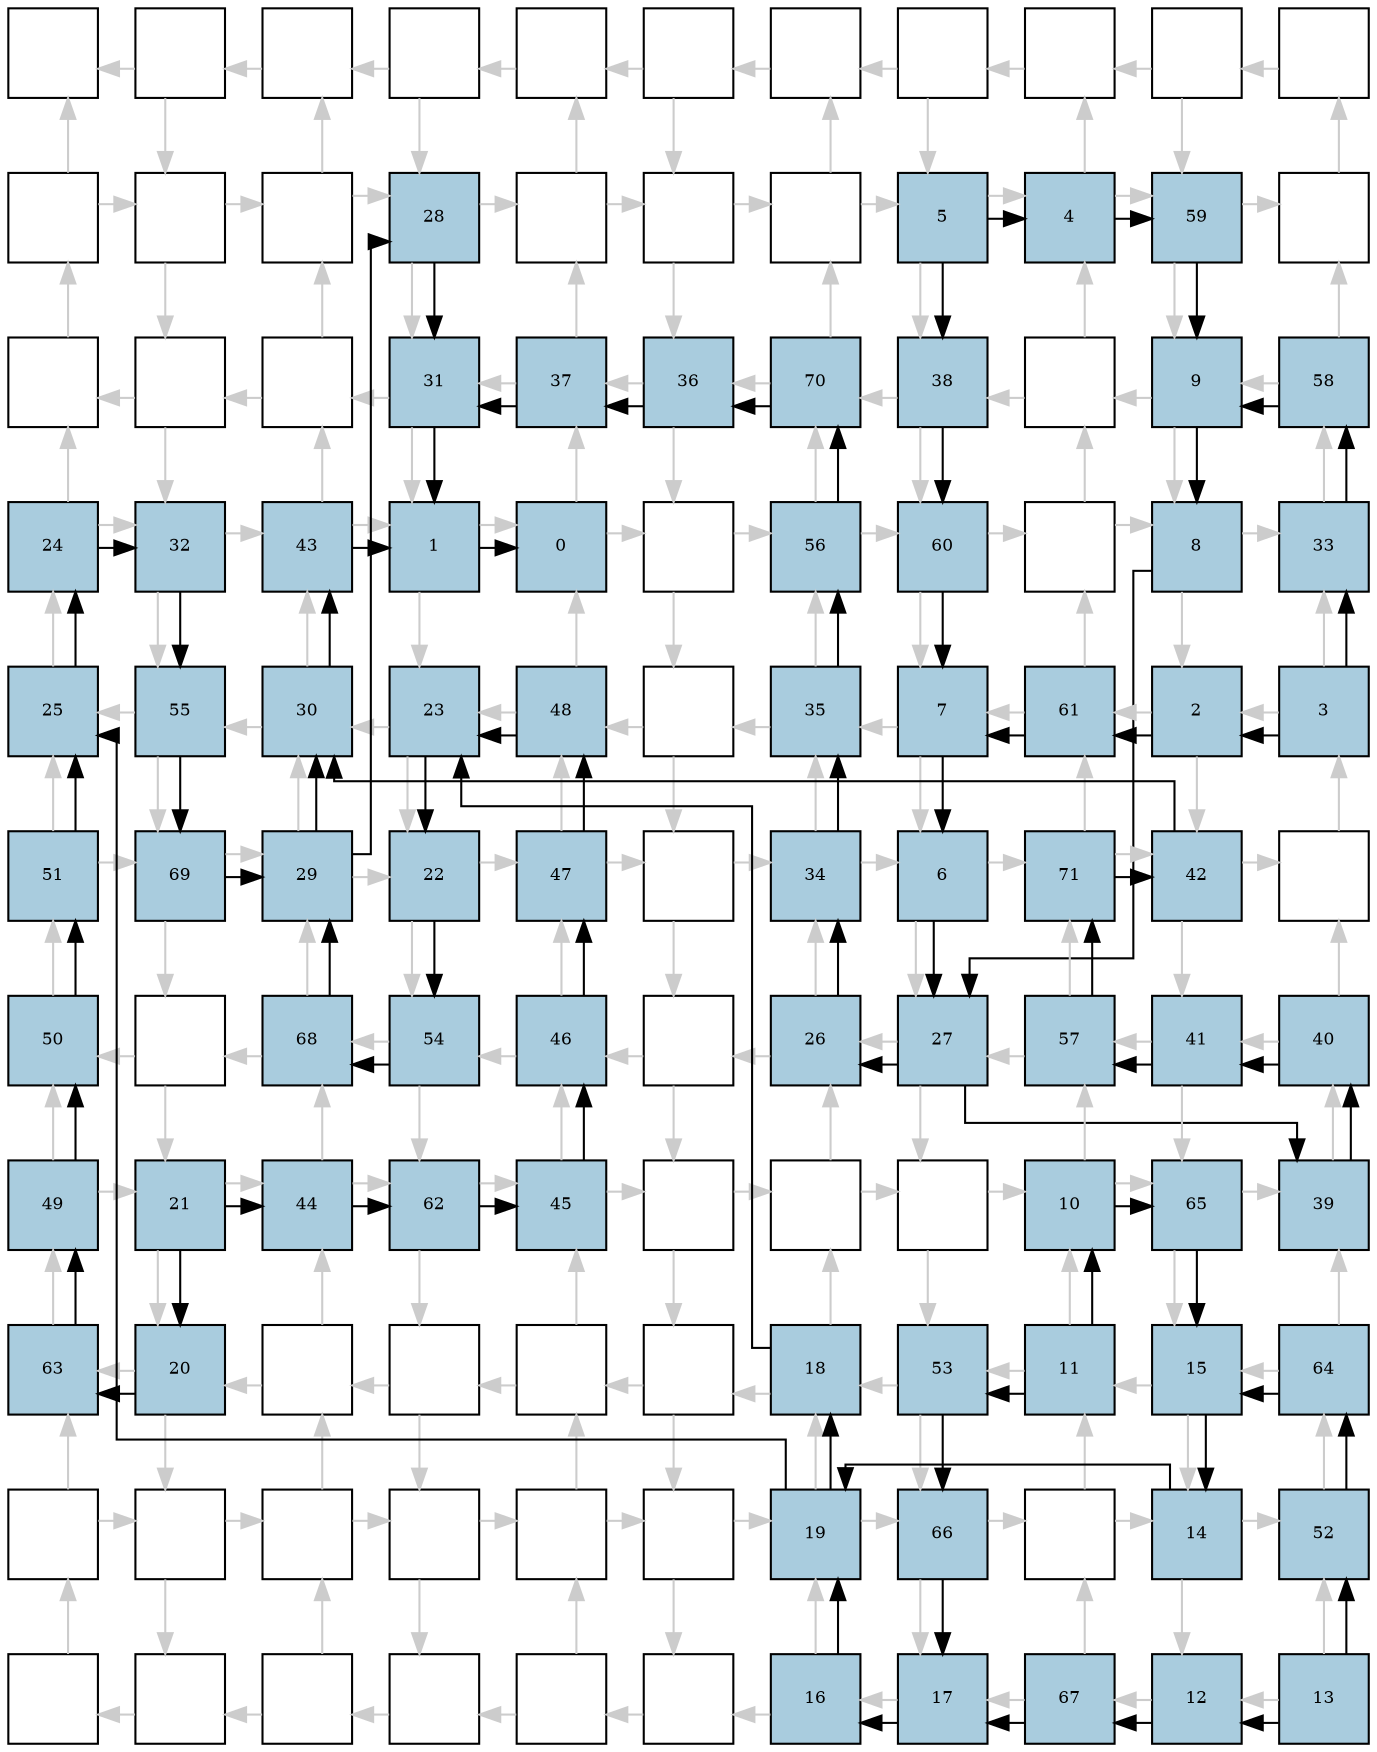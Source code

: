 digraph layout{
rankdir=TB; 

splines=ortho; 

node [style=filled shape=square fixedsize=true width=0.6];
0[label="", fontsize=8, fillcolor="#ffffff"];
1[label="", fontsize=8, fillcolor="#ffffff"];
2[label="", fontsize=8, fillcolor="#ffffff"];
3[label="", fontsize=8, fillcolor="#ffffff"];
4[label="", fontsize=8, fillcolor="#ffffff"];
5[label="", fontsize=8, fillcolor="#ffffff"];
6[label="", fontsize=8, fillcolor="#ffffff"];
7[label="", fontsize=8, fillcolor="#ffffff"];
8[label="", fontsize=8, fillcolor="#ffffff"];
9[label="", fontsize=8, fillcolor="#ffffff"];
10[label="", fontsize=8, fillcolor="#ffffff"];
11[label="", fontsize=8, fillcolor="#ffffff"];
12[label="", fontsize=8, fillcolor="#ffffff"];
13[label="", fontsize=8, fillcolor="#ffffff"];
14[label="28", fontsize=8, fillcolor="#a9ccde"];
15[label="", fontsize=8, fillcolor="#ffffff"];
16[label="", fontsize=8, fillcolor="#ffffff"];
17[label="", fontsize=8, fillcolor="#ffffff"];
18[label="5", fontsize=8, fillcolor="#a9ccde"];
19[label="4", fontsize=8, fillcolor="#a9ccde"];
20[label="59", fontsize=8, fillcolor="#a9ccde"];
21[label="", fontsize=8, fillcolor="#ffffff"];
22[label="", fontsize=8, fillcolor="#ffffff"];
23[label="", fontsize=8, fillcolor="#ffffff"];
24[label="", fontsize=8, fillcolor="#ffffff"];
25[label="31", fontsize=8, fillcolor="#a9ccde"];
26[label="37", fontsize=8, fillcolor="#a9ccde"];
27[label="36", fontsize=8, fillcolor="#a9ccde"];
28[label="70", fontsize=8, fillcolor="#a9ccde"];
29[label="38", fontsize=8, fillcolor="#a9ccde"];
30[label="", fontsize=8, fillcolor="#ffffff"];
31[label="9", fontsize=8, fillcolor="#a9ccde"];
32[label="58", fontsize=8, fillcolor="#a9ccde"];
33[label="24", fontsize=8, fillcolor="#a9ccde"];
34[label="32", fontsize=8, fillcolor="#a9ccde"];
35[label="43", fontsize=8, fillcolor="#a9ccde"];
36[label="1", fontsize=8, fillcolor="#a9ccde"];
37[label="0", fontsize=8, fillcolor="#a9ccde"];
38[label="", fontsize=8, fillcolor="#ffffff"];
39[label="56", fontsize=8, fillcolor="#a9ccde"];
40[label="60", fontsize=8, fillcolor="#a9ccde"];
41[label="", fontsize=8, fillcolor="#ffffff"];
42[label="8", fontsize=8, fillcolor="#a9ccde"];
43[label="33", fontsize=8, fillcolor="#a9ccde"];
44[label="25", fontsize=8, fillcolor="#a9ccde"];
45[label="55", fontsize=8, fillcolor="#a9ccde"];
46[label="30", fontsize=8, fillcolor="#a9ccde"];
47[label="23", fontsize=8, fillcolor="#a9ccde"];
48[label="48", fontsize=8, fillcolor="#a9ccde"];
49[label="", fontsize=8, fillcolor="#ffffff"];
50[label="35", fontsize=8, fillcolor="#a9ccde"];
51[label="7", fontsize=8, fillcolor="#a9ccde"];
52[label="61", fontsize=8, fillcolor="#a9ccde"];
53[label="2", fontsize=8, fillcolor="#a9ccde"];
54[label="3", fontsize=8, fillcolor="#a9ccde"];
55[label="51", fontsize=8, fillcolor="#a9ccde"];
56[label="69", fontsize=8, fillcolor="#a9ccde"];
57[label="29", fontsize=8, fillcolor="#a9ccde"];
58[label="22", fontsize=8, fillcolor="#a9ccde"];
59[label="47", fontsize=8, fillcolor="#a9ccde"];
60[label="", fontsize=8, fillcolor="#ffffff"];
61[label="34", fontsize=8, fillcolor="#a9ccde"];
62[label="6", fontsize=8, fillcolor="#a9ccde"];
63[label="71", fontsize=8, fillcolor="#a9ccde"];
64[label="42", fontsize=8, fillcolor="#a9ccde"];
65[label="", fontsize=8, fillcolor="#ffffff"];
66[label="50", fontsize=8, fillcolor="#a9ccde"];
67[label="", fontsize=8, fillcolor="#ffffff"];
68[label="68", fontsize=8, fillcolor="#a9ccde"];
69[label="54", fontsize=8, fillcolor="#a9ccde"];
70[label="46", fontsize=8, fillcolor="#a9ccde"];
71[label="", fontsize=8, fillcolor="#ffffff"];
72[label="26", fontsize=8, fillcolor="#a9ccde"];
73[label="27", fontsize=8, fillcolor="#a9ccde"];
74[label="57", fontsize=8, fillcolor="#a9ccde"];
75[label="41", fontsize=8, fillcolor="#a9ccde"];
76[label="40", fontsize=8, fillcolor="#a9ccde"];
77[label="49", fontsize=8, fillcolor="#a9ccde"];
78[label="21", fontsize=8, fillcolor="#a9ccde"];
79[label="44", fontsize=8, fillcolor="#a9ccde"];
80[label="62", fontsize=8, fillcolor="#a9ccde"];
81[label="45", fontsize=8, fillcolor="#a9ccde"];
82[label="", fontsize=8, fillcolor="#ffffff"];
83[label="", fontsize=8, fillcolor="#ffffff"];
84[label="", fontsize=8, fillcolor="#ffffff"];
85[label="10", fontsize=8, fillcolor="#a9ccde"];
86[label="65", fontsize=8, fillcolor="#a9ccde"];
87[label="39", fontsize=8, fillcolor="#a9ccde"];
88[label="63", fontsize=8, fillcolor="#a9ccde"];
89[label="20", fontsize=8, fillcolor="#a9ccde"];
90[label="", fontsize=8, fillcolor="#ffffff"];
91[label="", fontsize=8, fillcolor="#ffffff"];
92[label="", fontsize=8, fillcolor="#ffffff"];
93[label="", fontsize=8, fillcolor="#ffffff"];
94[label="18", fontsize=8, fillcolor="#a9ccde"];
95[label="53", fontsize=8, fillcolor="#a9ccde"];
96[label="11", fontsize=8, fillcolor="#a9ccde"];
97[label="15", fontsize=8, fillcolor="#a9ccde"];
98[label="64", fontsize=8, fillcolor="#a9ccde"];
99[label="", fontsize=8, fillcolor="#ffffff"];
100[label="", fontsize=8, fillcolor="#ffffff"];
101[label="", fontsize=8, fillcolor="#ffffff"];
102[label="", fontsize=8, fillcolor="#ffffff"];
103[label="", fontsize=8, fillcolor="#ffffff"];
104[label="", fontsize=8, fillcolor="#ffffff"];
105[label="19", fontsize=8, fillcolor="#a9ccde"];
106[label="66", fontsize=8, fillcolor="#a9ccde"];
107[label="", fontsize=8, fillcolor="#ffffff"];
108[label="14", fontsize=8, fillcolor="#a9ccde"];
109[label="52", fontsize=8, fillcolor="#a9ccde"];
110[label="", fontsize=8, fillcolor="#ffffff"];
111[label="", fontsize=8, fillcolor="#ffffff"];
112[label="", fontsize=8, fillcolor="#ffffff"];
113[label="", fontsize=8, fillcolor="#ffffff"];
114[label="", fontsize=8, fillcolor="#ffffff"];
115[label="", fontsize=8, fillcolor="#ffffff"];
116[label="16", fontsize=8, fillcolor="#a9ccde"];
117[label="17", fontsize=8, fillcolor="#a9ccde"];
118[label="67", fontsize=8, fillcolor="#a9ccde"];
119[label="12", fontsize=8, fillcolor="#a9ccde"];
120[label="13", fontsize=8, fillcolor="#a9ccde"];
edge [constraint=false, style=vis];
1 -> 0 [color="#cccccc"];
1 -> 12 [color="#cccccc"];
2 -> 1 [color="#cccccc"];
3 -> 2 [color="#cccccc"];
3 -> 14 [color="#cccccc"];
4 -> 3 [color="#cccccc"];
5 -> 4 [color="#cccccc"];
5 -> 16 [color="#cccccc"];
6 -> 5 [color="#cccccc"];
7 -> 6 [color="#cccccc"];
7 -> 18 [color="#cccccc"];
8 -> 7 [color="#cccccc"];
9 -> 8 [color="#cccccc"];
9 -> 20 [color="#cccccc"];
10 -> 9 [color="#cccccc"];
11 -> 12 [color="#cccccc"];
11 -> 0 [color="#cccccc"];
12 -> 23 [color="#cccccc"];
12 -> 13 [color="#cccccc"];
13 -> 14 [color="#cccccc"];
13 -> 2 [color="#cccccc"];
14 -> 25 [color="#cccccc"];
14 -> 15 [color="#cccccc"];
15 -> 16 [color="#cccccc"];
15 -> 4 [color="#cccccc"];
16 -> 27 [color="#cccccc"];
16 -> 17 [color="#cccccc"];
17 -> 18 [color="#cccccc"];
17 -> 6 [color="#cccccc"];
18 -> 29 [color="#cccccc"];
18 -> 19 [color="#cccccc"];
19 -> 20 [color="#cccccc"];
19 -> 8 [color="#cccccc"];
20 -> 31 [color="#cccccc"];
20 -> 21 [color="#cccccc"];
21 -> 10 [color="#cccccc"];
22 -> 11 [color="#cccccc"];
23 -> 22 [color="#cccccc"];
23 -> 34 [color="#cccccc"];
24 -> 13 [color="#cccccc"];
24 -> 23 [color="#cccccc"];
25 -> 24 [color="#cccccc"];
25 -> 36 [color="#cccccc"];
26 -> 15 [color="#cccccc"];
26 -> 25 [color="#cccccc"];
27 -> 26 [color="#cccccc"];
27 -> 38 [color="#cccccc"];
28 -> 17 [color="#cccccc"];
28 -> 27 [color="#cccccc"];
29 -> 28 [color="#cccccc"];
29 -> 40 [color="#cccccc"];
30 -> 19 [color="#cccccc"];
30 -> 29 [color="#cccccc"];
31 -> 30 [color="#cccccc"];
31 -> 42 [color="#cccccc"];
32 -> 21 [color="#cccccc"];
32 -> 31 [color="#cccccc"];
33 -> 34 [color="#cccccc"];
33 -> 22 [color="#cccccc"];
34 -> 45 [color="#cccccc"];
34 -> 35 [color="#cccccc"];
35 -> 36 [color="#cccccc"];
35 -> 24 [color="#cccccc"];
36 -> 47 [color="#cccccc"];
36 -> 37 [color="#cccccc"];
37 -> 38 [color="#cccccc"];
37 -> 26 [color="#cccccc"];
38 -> 49 [color="#cccccc"];
38 -> 39 [color="#cccccc"];
39 -> 40 [color="#cccccc"];
39 -> 28 [color="#cccccc"];
40 -> 51 [color="#cccccc"];
40 -> 41 [color="#cccccc"];
41 -> 42 [color="#cccccc"];
41 -> 30 [color="#cccccc"];
42 -> 53 [color="#cccccc"];
42 -> 43 [color="#cccccc"];
43 -> 32 [color="#cccccc"];
44 -> 33 [color="#cccccc"];
45 -> 44 [color="#cccccc"];
45 -> 56 [color="#cccccc"];
46 -> 35 [color="#cccccc"];
46 -> 45 [color="#cccccc"];
47 -> 46 [color="#cccccc"];
47 -> 58 [color="#cccccc"];
48 -> 37 [color="#cccccc"];
48 -> 47 [color="#cccccc"];
49 -> 48 [color="#cccccc"];
49 -> 60 [color="#cccccc"];
50 -> 39 [color="#cccccc"];
50 -> 49 [color="#cccccc"];
51 -> 50 [color="#cccccc"];
51 -> 62 [color="#cccccc"];
52 -> 41 [color="#cccccc"];
52 -> 51 [color="#cccccc"];
53 -> 52 [color="#cccccc"];
53 -> 64 [color="#cccccc"];
54 -> 43 [color="#cccccc"];
54 -> 53 [color="#cccccc"];
55 -> 56 [color="#cccccc"];
55 -> 44 [color="#cccccc"];
56 -> 67 [color="#cccccc"];
56 -> 57 [color="#cccccc"];
57 -> 58 [color="#cccccc"];
57 -> 46 [color="#cccccc"];
58 -> 69 [color="#cccccc"];
58 -> 59 [color="#cccccc"];
59 -> 60 [color="#cccccc"];
59 -> 48 [color="#cccccc"];
60 -> 71 [color="#cccccc"];
60 -> 61 [color="#cccccc"];
61 -> 62 [color="#cccccc"];
61 -> 50 [color="#cccccc"];
62 -> 73 [color="#cccccc"];
62 -> 63 [color="#cccccc"];
63 -> 64 [color="#cccccc"];
63 -> 52 [color="#cccccc"];
64 -> 75 [color="#cccccc"];
64 -> 65 [color="#cccccc"];
65 -> 54 [color="#cccccc"];
66 -> 55 [color="#cccccc"];
67 -> 66 [color="#cccccc"];
67 -> 78 [color="#cccccc"];
68 -> 57 [color="#cccccc"];
68 -> 67 [color="#cccccc"];
69 -> 68 [color="#cccccc"];
69 -> 80 [color="#cccccc"];
70 -> 59 [color="#cccccc"];
70 -> 69 [color="#cccccc"];
71 -> 70 [color="#cccccc"];
71 -> 82 [color="#cccccc"];
72 -> 61 [color="#cccccc"];
72 -> 71 [color="#cccccc"];
73 -> 72 [color="#cccccc"];
73 -> 84 [color="#cccccc"];
74 -> 63 [color="#cccccc"];
74 -> 73 [color="#cccccc"];
75 -> 74 [color="#cccccc"];
75 -> 86 [color="#cccccc"];
76 -> 65 [color="#cccccc"];
76 -> 75 [color="#cccccc"];
77 -> 78 [color="#cccccc"];
77 -> 66 [color="#cccccc"];
78 -> 89 [color="#cccccc"];
78 -> 79 [color="#cccccc"];
79 -> 80 [color="#cccccc"];
79 -> 68 [color="#cccccc"];
80 -> 91 [color="#cccccc"];
80 -> 81 [color="#cccccc"];
81 -> 82 [color="#cccccc"];
81 -> 70 [color="#cccccc"];
82 -> 93 [color="#cccccc"];
82 -> 83 [color="#cccccc"];
83 -> 84 [color="#cccccc"];
83 -> 72 [color="#cccccc"];
84 -> 95 [color="#cccccc"];
84 -> 85 [color="#cccccc"];
85 -> 86 [color="#cccccc"];
85 -> 74 [color="#cccccc"];
86 -> 97 [color="#cccccc"];
86 -> 87 [color="#cccccc"];
87 -> 76 [color="#cccccc"];
88 -> 77 [color="#cccccc"];
89 -> 88 [color="#cccccc"];
89 -> 100 [color="#cccccc"];
90 -> 79 [color="#cccccc"];
90 -> 89 [color="#cccccc"];
91 -> 90 [color="#cccccc"];
91 -> 102 [color="#cccccc"];
92 -> 81 [color="#cccccc"];
92 -> 91 [color="#cccccc"];
93 -> 92 [color="#cccccc"];
93 -> 104 [color="#cccccc"];
94 -> 83 [color="#cccccc"];
94 -> 93 [color="#cccccc"];
95 -> 94 [color="#cccccc"];
95 -> 106 [color="#cccccc"];
96 -> 85 [color="#cccccc"];
96 -> 95 [color="#cccccc"];
97 -> 96 [color="#cccccc"];
97 -> 108 [color="#cccccc"];
98 -> 87 [color="#cccccc"];
98 -> 97 [color="#cccccc"];
99 -> 100 [color="#cccccc"];
99 -> 88 [color="#cccccc"];
100 -> 111 [color="#cccccc"];
100 -> 101 [color="#cccccc"];
101 -> 102 [color="#cccccc"];
101 -> 90 [color="#cccccc"];
102 -> 113 [color="#cccccc"];
102 -> 103 [color="#cccccc"];
103 -> 104 [color="#cccccc"];
103 -> 92 [color="#cccccc"];
104 -> 115 [color="#cccccc"];
104 -> 105 [color="#cccccc"];
105 -> 106 [color="#cccccc"];
105 -> 94 [color="#cccccc"];
106 -> 117 [color="#cccccc"];
106 -> 107 [color="#cccccc"];
107 -> 108 [color="#cccccc"];
107 -> 96 [color="#cccccc"];
108 -> 119 [color="#cccccc"];
108 -> 109 [color="#cccccc"];
109 -> 98 [color="#cccccc"];
110 -> 99 [color="#cccccc"];
111 -> 110 [color="#cccccc"];
112 -> 101 [color="#cccccc"];
112 -> 111 [color="#cccccc"];
113 -> 112 [color="#cccccc"];
114 -> 103 [color="#cccccc"];
114 -> 113 [color="#cccccc"];
115 -> 114 [color="#cccccc"];
116 -> 105 [color="#cccccc"];
116 -> 115 [color="#cccccc"];
117 -> 116 [color="#cccccc"];
118 -> 107 [color="#cccccc"];
118 -> 117 [color="#cccccc"];
119 -> 118 [color="#cccccc"];
120 -> 109 [color="#cccccc"];
120 -> 119 [color="#cccccc"];
108 -> 105;
116 -> 105;
62 -> 73;
42 -> 73;
57 -> 14;
73 -> 72;
58 -> 69;
69 -> 68;
68 -> 57;
33 -> 34;
34 -> 45;
45 -> 56;
56 -> 57;
36 -> 37;
54 -> 43;
43 -> 32;
32 -> 31;
19 -> 20;
20 -> 31;
72 -> 61;
61 -> 50;
50 -> 39;
39 -> 28;
28 -> 27;
27 -> 26;
26 -> 25;
14 -> 25;
54 -> 53;
18 -> 29;
29 -> 40;
40 -> 51;
53 -> 52;
52 -> 51;
18 -> 19;
51 -> 62;
31 -> 42;
73 -> 87;
87 -> 76;
76 -> 75;
75 -> 74;
74 -> 63;
63 -> 64;
64 -> 46;
57 -> 46;
25 -> 36;
46 -> 35;
35 -> 36;
97 -> 108;
44 -> 33;
47 -> 58;
78 -> 89;
78 -> 79;
79 -> 80;
80 -> 81;
81 -> 70;
70 -> 59;
59 -> 48;
48 -> 47;
94 -> 47;
96 -> 85;
105 -> 94;
105 -> 44;
89 -> 88;
88 -> 77;
77 -> 66;
66 -> 55;
55 -> 44;
120 -> 119;
117 -> 116;
120 -> 109;
109 -> 98;
98 -> 97;
85 -> 86;
86 -> 97;
96 -> 95;
95 -> 106;
106 -> 117;
119 -> 118;
118 -> 117;
edge [constraint=true, style=invis];
0 -> 11 -> 22 -> 33 -> 44 -> 55 -> 66 -> 77 -> 88 -> 99 -> 110;
1 -> 12 -> 23 -> 34 -> 45 -> 56 -> 67 -> 78 -> 89 -> 100 -> 111;
2 -> 13 -> 24 -> 35 -> 46 -> 57 -> 68 -> 79 -> 90 -> 101 -> 112;
3 -> 14 -> 25 -> 36 -> 47 -> 58 -> 69 -> 80 -> 91 -> 102 -> 113;
4 -> 15 -> 26 -> 37 -> 48 -> 59 -> 70 -> 81 -> 92 -> 103 -> 114;
5 -> 16 -> 27 -> 38 -> 49 -> 60 -> 71 -> 82 -> 93 -> 104 -> 115;
6 -> 17 -> 28 -> 39 -> 50 -> 61 -> 72 -> 83 -> 94 -> 105 -> 116;
7 -> 18 -> 29 -> 40 -> 51 -> 62 -> 73 -> 84 -> 95 -> 106 -> 117;
8 -> 19 -> 30 -> 41 -> 52 -> 63 -> 74 -> 85 -> 96 -> 107 -> 118;
9 -> 20 -> 31 -> 42 -> 53 -> 64 -> 75 -> 86 -> 97 -> 108 -> 119;
10 -> 21 -> 32 -> 43 -> 54 -> 65 -> 76 -> 87 -> 98 -> 109 -> 120;
rank = same { 0 -> 1 -> 2 -> 3 -> 4 -> 5 -> 6 -> 7 -> 8 -> 9 -> 10;};
rank = same { 11 -> 12 -> 13 -> 14 -> 15 -> 16 -> 17 -> 18 -> 19 -> 20 -> 21;};
rank = same { 22 -> 23 -> 24 -> 25 -> 26 -> 27 -> 28 -> 29 -> 30 -> 31 -> 32;};
rank = same { 33 -> 34 -> 35 -> 36 -> 37 -> 38 -> 39 -> 40 -> 41 -> 42 -> 43;};
rank = same { 44 -> 45 -> 46 -> 47 -> 48 -> 49 -> 50 -> 51 -> 52 -> 53 -> 54;};
rank = same { 55 -> 56 -> 57 -> 58 -> 59 -> 60 -> 61 -> 62 -> 63 -> 64 -> 65;};
rank = same { 66 -> 67 -> 68 -> 69 -> 70 -> 71 -> 72 -> 73 -> 74 -> 75 -> 76;};
rank = same { 77 -> 78 -> 79 -> 80 -> 81 -> 82 -> 83 -> 84 -> 85 -> 86 -> 87;};
rank = same { 88 -> 89 -> 90 -> 91 -> 92 -> 93 -> 94 -> 95 -> 96 -> 97 -> 98;};
rank = same { 99 -> 100 -> 101 -> 102 -> 103 -> 104 -> 105 -> 106 -> 107 -> 108 -> 109;};
rank = same { 110 -> 111 -> 112 -> 113 -> 114 -> 115 -> 116 -> 117 -> 118 -> 119 -> 120;};
}
